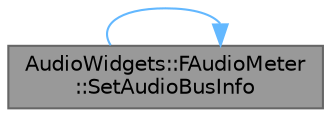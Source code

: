 digraph "AudioWidgets::FAudioMeter::SetAudioBusInfo"
{
 // INTERACTIVE_SVG=YES
 // LATEX_PDF_SIZE
  bgcolor="transparent";
  edge [fontname=Helvetica,fontsize=10,labelfontname=Helvetica,labelfontsize=10];
  node [fontname=Helvetica,fontsize=10,shape=box,height=0.2,width=0.4];
  rankdir="LR";
  Node1 [id="Node000001",label="AudioWidgets::FAudioMeter\l::SetAudioBusInfo",height=0.2,width=0.4,color="gray40", fillcolor="grey60", style="filled", fontcolor="black",tooltip="If the Audio Bus to analyze changes (due to channel count change), handle this here."];
  Node1 -> Node1 [id="edge1_Node000001_Node000001",color="steelblue1",style="solid",tooltip=" "];
}
